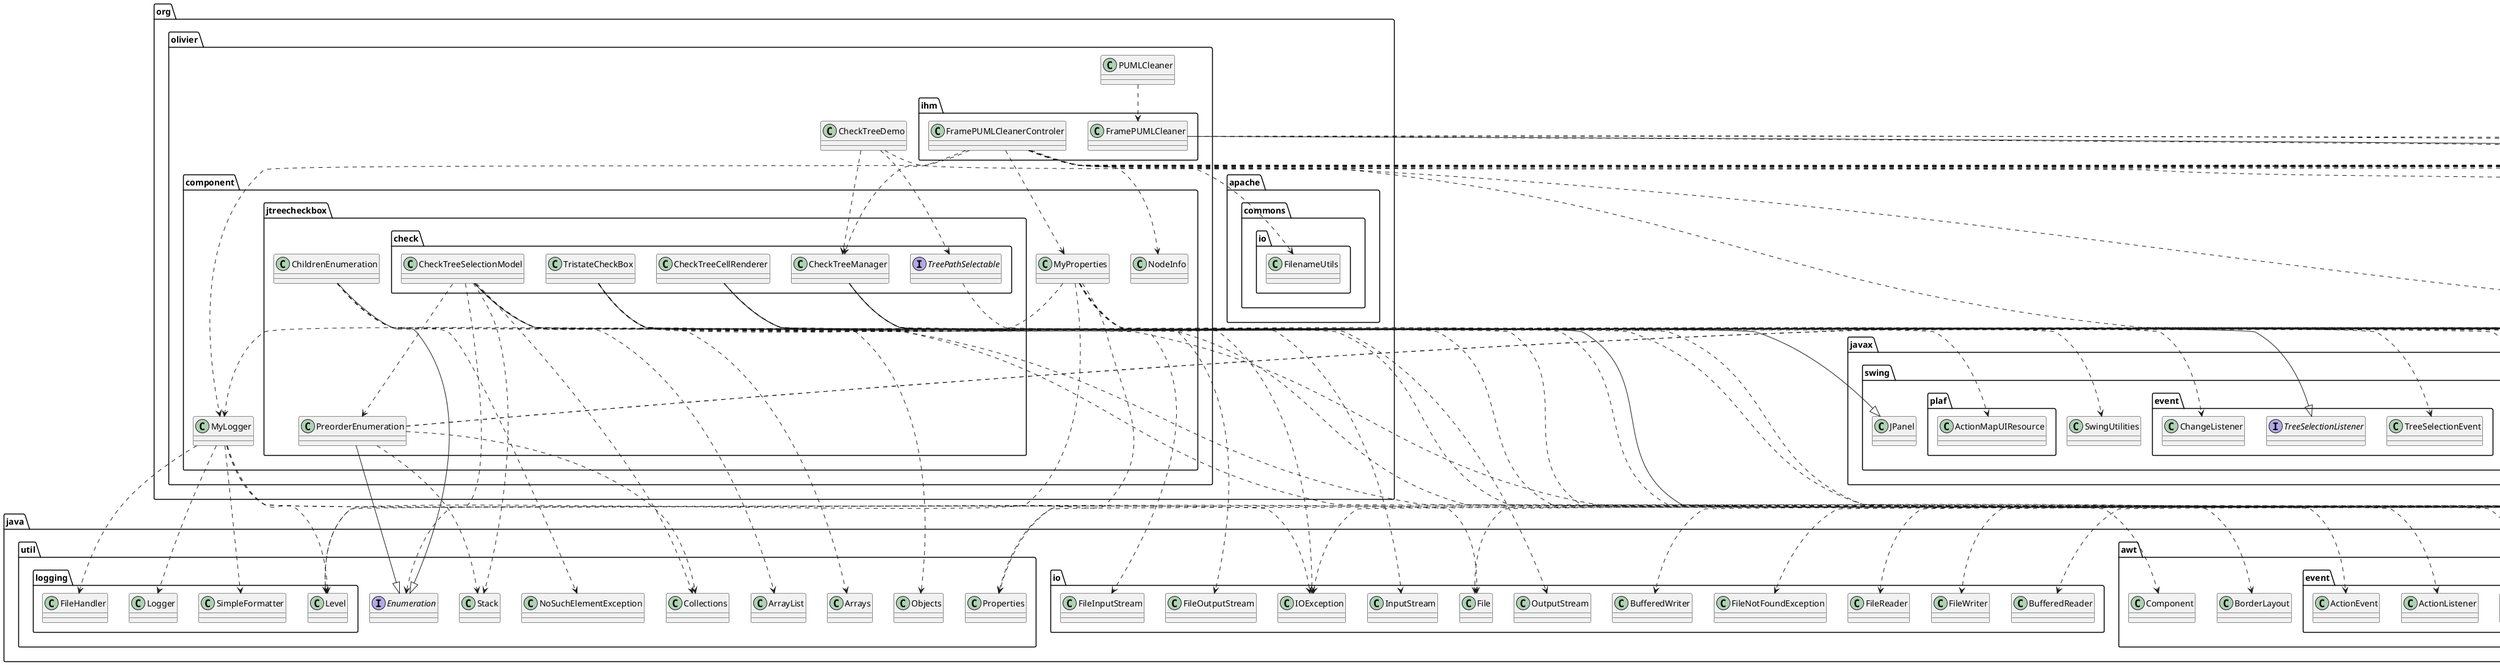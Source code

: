 @startuml
annotation java.lang.Override
annotation java.lang.SuppressWarnings
class java.awt.BorderLayout
class java.awt.Component
class java.awt.event.ActionEvent
class java.awt.event.ActionListener
class java.awt.event.ItemListener
class java.awt.event.MouseAdapter
class java.awt.event.MouseEvent
class java.awt.event.MouseListener
class java.io.BufferedReader
class java.io.BufferedWriter
class java.io.File
class java.io.FileInputStream
class java.io.FileNotFoundException
class java.io.FileOutputStream
class java.io.FileReader
class java.io.FileWriter
class java.io.IOException
class java.io.InputStream
class java.io.OutputStream
class java.util.ArrayList
class java.util.Arrays
class java.util.Collections
class java.util.NoSuchElementException
class java.util.Objects
class java.util.Properties
class java.util.Stack
class java.util.logging.FileHandler
class java.util.logging.Level
class java.util.logging.Logger
class java.util.logging.SimpleFormatter
class javax.swing.AbstractAction
class javax.swing.ActionMap
class javax.swing.ButtonGroup
class javax.swing.ButtonModel
class javax.swing.Icon
class javax.swing.JCheckBox
class javax.swing.JFileChooser
class javax.swing.JFrame
class javax.swing.JOptionPane
class javax.swing.JPanel
class javax.swing.JTextArea
class javax.swing.JTextField
class javax.swing.JTree
class javax.swing.SwingUtilities
class javax.swing.event.ChangeListener
class javax.swing.event.TreeSelectionEvent
class javax.swing.filechooser.FileFilter
class javax.swing.plaf.ActionMapUIResource
class javax.swing.tree.DefaultMutableTreeNode
class javax.swing.tree.DefaultTreeModel
class javax.swing.tree.DefaultTreeSelectionModel
class javax.swing.tree.TreeModel
class javax.swing.tree.TreeNode
class javax.swing.tree.TreePath
class javax.swing.tree.TreeSelectionModel
class org.apache.commons.io.FilenameUtils
class org.olivier.CheckTreeDemo
class org.olivier.PUMLCleaner
class org.olivier.component.MyLogger
class org.olivier.component.MyProperties
class org.olivier.component.NodeInfo
class org.olivier.component.jtreecheckbox.ChildrenEnumeration
class org.olivier.component.jtreecheckbox.PreorderEnumeration
class org.olivier.component.jtreecheckbox.check.CheckTreeCellRenderer
class org.olivier.component.jtreecheckbox.check.CheckTreeManager
class org.olivier.component.jtreecheckbox.check.CheckTreeSelectionModel
class org.olivier.component.jtreecheckbox.check.TristateCheckBox
class org.olivier.ihm.FramePUMLCleaner
class org.olivier.ihm.FramePUMLCleanerControler
interface java.util.Enumeration
interface javax.swing.event.TreeSelectionListener
interface javax.swing.tree.TreeCellRenderer
interface org.olivier.component.jtreecheckbox.check.TreePathSelectable
org.olivier.CheckTreeDemo ..> javax.swing.tree.TreePath
org.olivier.CheckTreeDemo ..> org.olivier.component.jtreecheckbox.check.CheckTreeManager
org.olivier.CheckTreeDemo ..> org.olivier.component.jtreecheckbox.check.TreePathSelectable
org.olivier.PUMLCleaner ..> org.olivier.ihm.FramePUMLCleaner
org.olivier.component.MyLogger ..> java.io.File
org.olivier.component.MyLogger ..> java.io.IOException
org.olivier.component.MyLogger ..> java.util.logging.FileHandler
org.olivier.component.MyLogger ..> java.util.logging.Level
org.olivier.component.MyLogger ..> java.util.logging.Logger
org.olivier.component.MyLogger ..> java.util.logging.SimpleFormatter
org.olivier.component.MyProperties ..> java.io.FileInputStream
org.olivier.component.MyProperties ..> java.io.FileOutputStream
org.olivier.component.MyProperties ..> java.io.IOException
org.olivier.component.MyProperties ..> java.io.InputStream
org.olivier.component.MyProperties ..> java.io.OutputStream
org.olivier.component.MyProperties ..> java.util.Properties
org.olivier.component.MyProperties ..> java.util.logging.Level
org.olivier.component.MyProperties ..> javax.swing.JOptionPane
org.olivier.component.MyProperties ..> org.olivier.component.MyLogger
org.olivier.component.jtreecheckbox.ChildrenEnumeration ..> java.util.NoSuchElementException
org.olivier.component.jtreecheckbox.ChildrenEnumeration ..> javax.swing.tree.TreeModel
org.olivier.component.jtreecheckbox.ChildrenEnumeration ..> javax.swing.tree.TreePath
org.olivier.component.jtreecheckbox.ChildrenEnumeration --|> java.util.Enumeration
org.olivier.component.jtreecheckbox.PreorderEnumeration ..> java.util.Collections
org.olivier.component.jtreecheckbox.PreorderEnumeration ..> java.util.Stack
org.olivier.component.jtreecheckbox.PreorderEnumeration ..> javax.swing.tree.TreeModel
org.olivier.component.jtreecheckbox.PreorderEnumeration ..> javax.swing.tree.TreePath
org.olivier.component.jtreecheckbox.PreorderEnumeration --|> java.util.Enumeration
org.olivier.component.jtreecheckbox.check.CheckTreeCellRenderer ..> java.awt.BorderLayout
org.olivier.component.jtreecheckbox.check.CheckTreeCellRenderer ..> java.awt.Component
org.olivier.component.jtreecheckbox.check.CheckTreeCellRenderer --|> javax.swing.JPanel
org.olivier.component.jtreecheckbox.check.CheckTreeCellRenderer ..> javax.swing.JTree
org.olivier.component.jtreecheckbox.check.CheckTreeCellRenderer ..> javax.swing.tree.TreePath
org.olivier.component.jtreecheckbox.check.CheckTreeCellRenderer --|> javax.swing.tree.TreeCellRenderer
org.olivier.component.jtreecheckbox.check.CheckTreeManager --|> java.awt.event.MouseAdapter
org.olivier.component.jtreecheckbox.check.CheckTreeManager ..> java.awt.event.MouseEvent
org.olivier.component.jtreecheckbox.check.CheckTreeManager ..> javax.swing.JCheckBox
org.olivier.component.jtreecheckbox.check.CheckTreeManager ..> javax.swing.JTree
org.olivier.component.jtreecheckbox.check.CheckTreeManager ..> javax.swing.event.TreeSelectionEvent
org.olivier.component.jtreecheckbox.check.CheckTreeManager ..> javax.swing.tree.TreePath
org.olivier.component.jtreecheckbox.check.CheckTreeManager --|> javax.swing.event.TreeSelectionListener
org.olivier.component.jtreecheckbox.check.CheckTreeSelectionModel ..> java.util.ArrayList
org.olivier.component.jtreecheckbox.check.CheckTreeSelectionModel ..> java.util.Arrays
org.olivier.component.jtreecheckbox.check.CheckTreeSelectionModel ..> java.util.Collections
org.olivier.component.jtreecheckbox.check.CheckTreeSelectionModel ..> java.util.Stack
org.olivier.component.jtreecheckbox.check.CheckTreeSelectionModel --|> javax.swing.tree.DefaultTreeSelectionModel
org.olivier.component.jtreecheckbox.check.CheckTreeSelectionModel ..> javax.swing.tree.TreeModel
org.olivier.component.jtreecheckbox.check.CheckTreeSelectionModel ..> javax.swing.tree.TreePath
org.olivier.component.jtreecheckbox.check.CheckTreeSelectionModel ..> javax.swing.tree.TreeSelectionModel
org.olivier.component.jtreecheckbox.check.CheckTreeSelectionModel ..> org.olivier.component.jtreecheckbox.PreorderEnumeration
org.olivier.component.jtreecheckbox.check.CheckTreeSelectionModel ..> java.util.Enumeration
org.olivier.component.jtreecheckbox.check.TristateCheckBox ..> java.lang.Override
org.olivier.component.jtreecheckbox.check.TristateCheckBox ..> java.awt.event.ActionEvent
org.olivier.component.jtreecheckbox.check.TristateCheckBox ..> java.awt.event.ActionListener
org.olivier.component.jtreecheckbox.check.TristateCheckBox ..> java.awt.event.ItemListener
org.olivier.component.jtreecheckbox.check.TristateCheckBox ..> java.awt.event.MouseAdapter
org.olivier.component.jtreecheckbox.check.TristateCheckBox ..> java.awt.event.MouseEvent
org.olivier.component.jtreecheckbox.check.TristateCheckBox ..> java.awt.event.MouseListener
org.olivier.component.jtreecheckbox.check.TristateCheckBox ..> java.util.Objects
org.olivier.component.jtreecheckbox.check.TristateCheckBox ..> javax.swing.AbstractAction
org.olivier.component.jtreecheckbox.check.TristateCheckBox ..> javax.swing.ActionMap
org.olivier.component.jtreecheckbox.check.TristateCheckBox ..> javax.swing.ButtonGroup
org.olivier.component.jtreecheckbox.check.TristateCheckBox ..> javax.swing.ButtonModel
org.olivier.component.jtreecheckbox.check.TristateCheckBox ..> javax.swing.Icon
org.olivier.component.jtreecheckbox.check.TristateCheckBox --|> javax.swing.JCheckBox
org.olivier.component.jtreecheckbox.check.TristateCheckBox ..> javax.swing.SwingUtilities
org.olivier.component.jtreecheckbox.check.TristateCheckBox ..> javax.swing.event.ChangeListener
org.olivier.component.jtreecheckbox.check.TristateCheckBox ..> javax.swing.plaf.ActionMapUIResource
org.olivier.ihm.FramePUMLCleaner ..> java.lang.SuppressWarnings
org.olivier.ihm.FramePUMLCleaner --|> javax.swing.JFrame
org.olivier.ihm.FramePUMLCleaner ..> javax.swing.tree.DefaultMutableTreeNode
org.olivier.ihm.FramePUMLCleaner ..> javax.swing.tree.DefaultTreeModel
org.olivier.ihm.FramePUMLCleanerControler ..> java.lang.Override
org.olivier.ihm.FramePUMLCleanerControler ..> java.io.BufferedReader
org.olivier.ihm.FramePUMLCleanerControler ..> java.io.BufferedWriter
org.olivier.ihm.FramePUMLCleanerControler ..> java.io.File
org.olivier.ihm.FramePUMLCleanerControler ..> java.io.FileNotFoundException
org.olivier.ihm.FramePUMLCleanerControler ..> java.io.FileReader
org.olivier.ihm.FramePUMLCleanerControler ..> java.io.FileWriter
org.olivier.ihm.FramePUMLCleanerControler ..> java.io.IOException
org.olivier.ihm.FramePUMLCleanerControler ..> java.util.Properties
org.olivier.ihm.FramePUMLCleanerControler ..> java.util.logging.Level
org.olivier.ihm.FramePUMLCleanerControler ..> javax.swing.JFileChooser
org.olivier.ihm.FramePUMLCleanerControler ..> javax.swing.JOptionPane
org.olivier.ihm.FramePUMLCleanerControler ..> javax.swing.JTextArea
org.olivier.ihm.FramePUMLCleanerControler ..> javax.swing.JTextField
org.olivier.ihm.FramePUMLCleanerControler ..> javax.swing.JTree
org.olivier.ihm.FramePUMLCleanerControler ..> javax.swing.filechooser.FileFilter
org.olivier.ihm.FramePUMLCleanerControler ..> javax.swing.tree.DefaultMutableTreeNode
org.olivier.ihm.FramePUMLCleanerControler ..> javax.swing.tree.DefaultTreeModel
org.olivier.ihm.FramePUMLCleanerControler ..> javax.swing.tree.TreeNode
org.olivier.ihm.FramePUMLCleanerControler ..> javax.swing.tree.TreePath
org.olivier.ihm.FramePUMLCleanerControler ..> org.apache.commons.io.FilenameUtils
org.olivier.ihm.FramePUMLCleanerControler ..> org.olivier.component.MyLogger
org.olivier.ihm.FramePUMLCleanerControler ..> org.olivier.component.MyProperties
org.olivier.ihm.FramePUMLCleanerControler ..> org.olivier.component.NodeInfo
org.olivier.ihm.FramePUMLCleanerControler ..> org.olivier.component.jtreecheckbox.check.CheckTreeManager
org.olivier.component.jtreecheckbox.check.TreePathSelectable ..> javax.swing.tree.TreePath
@enduml